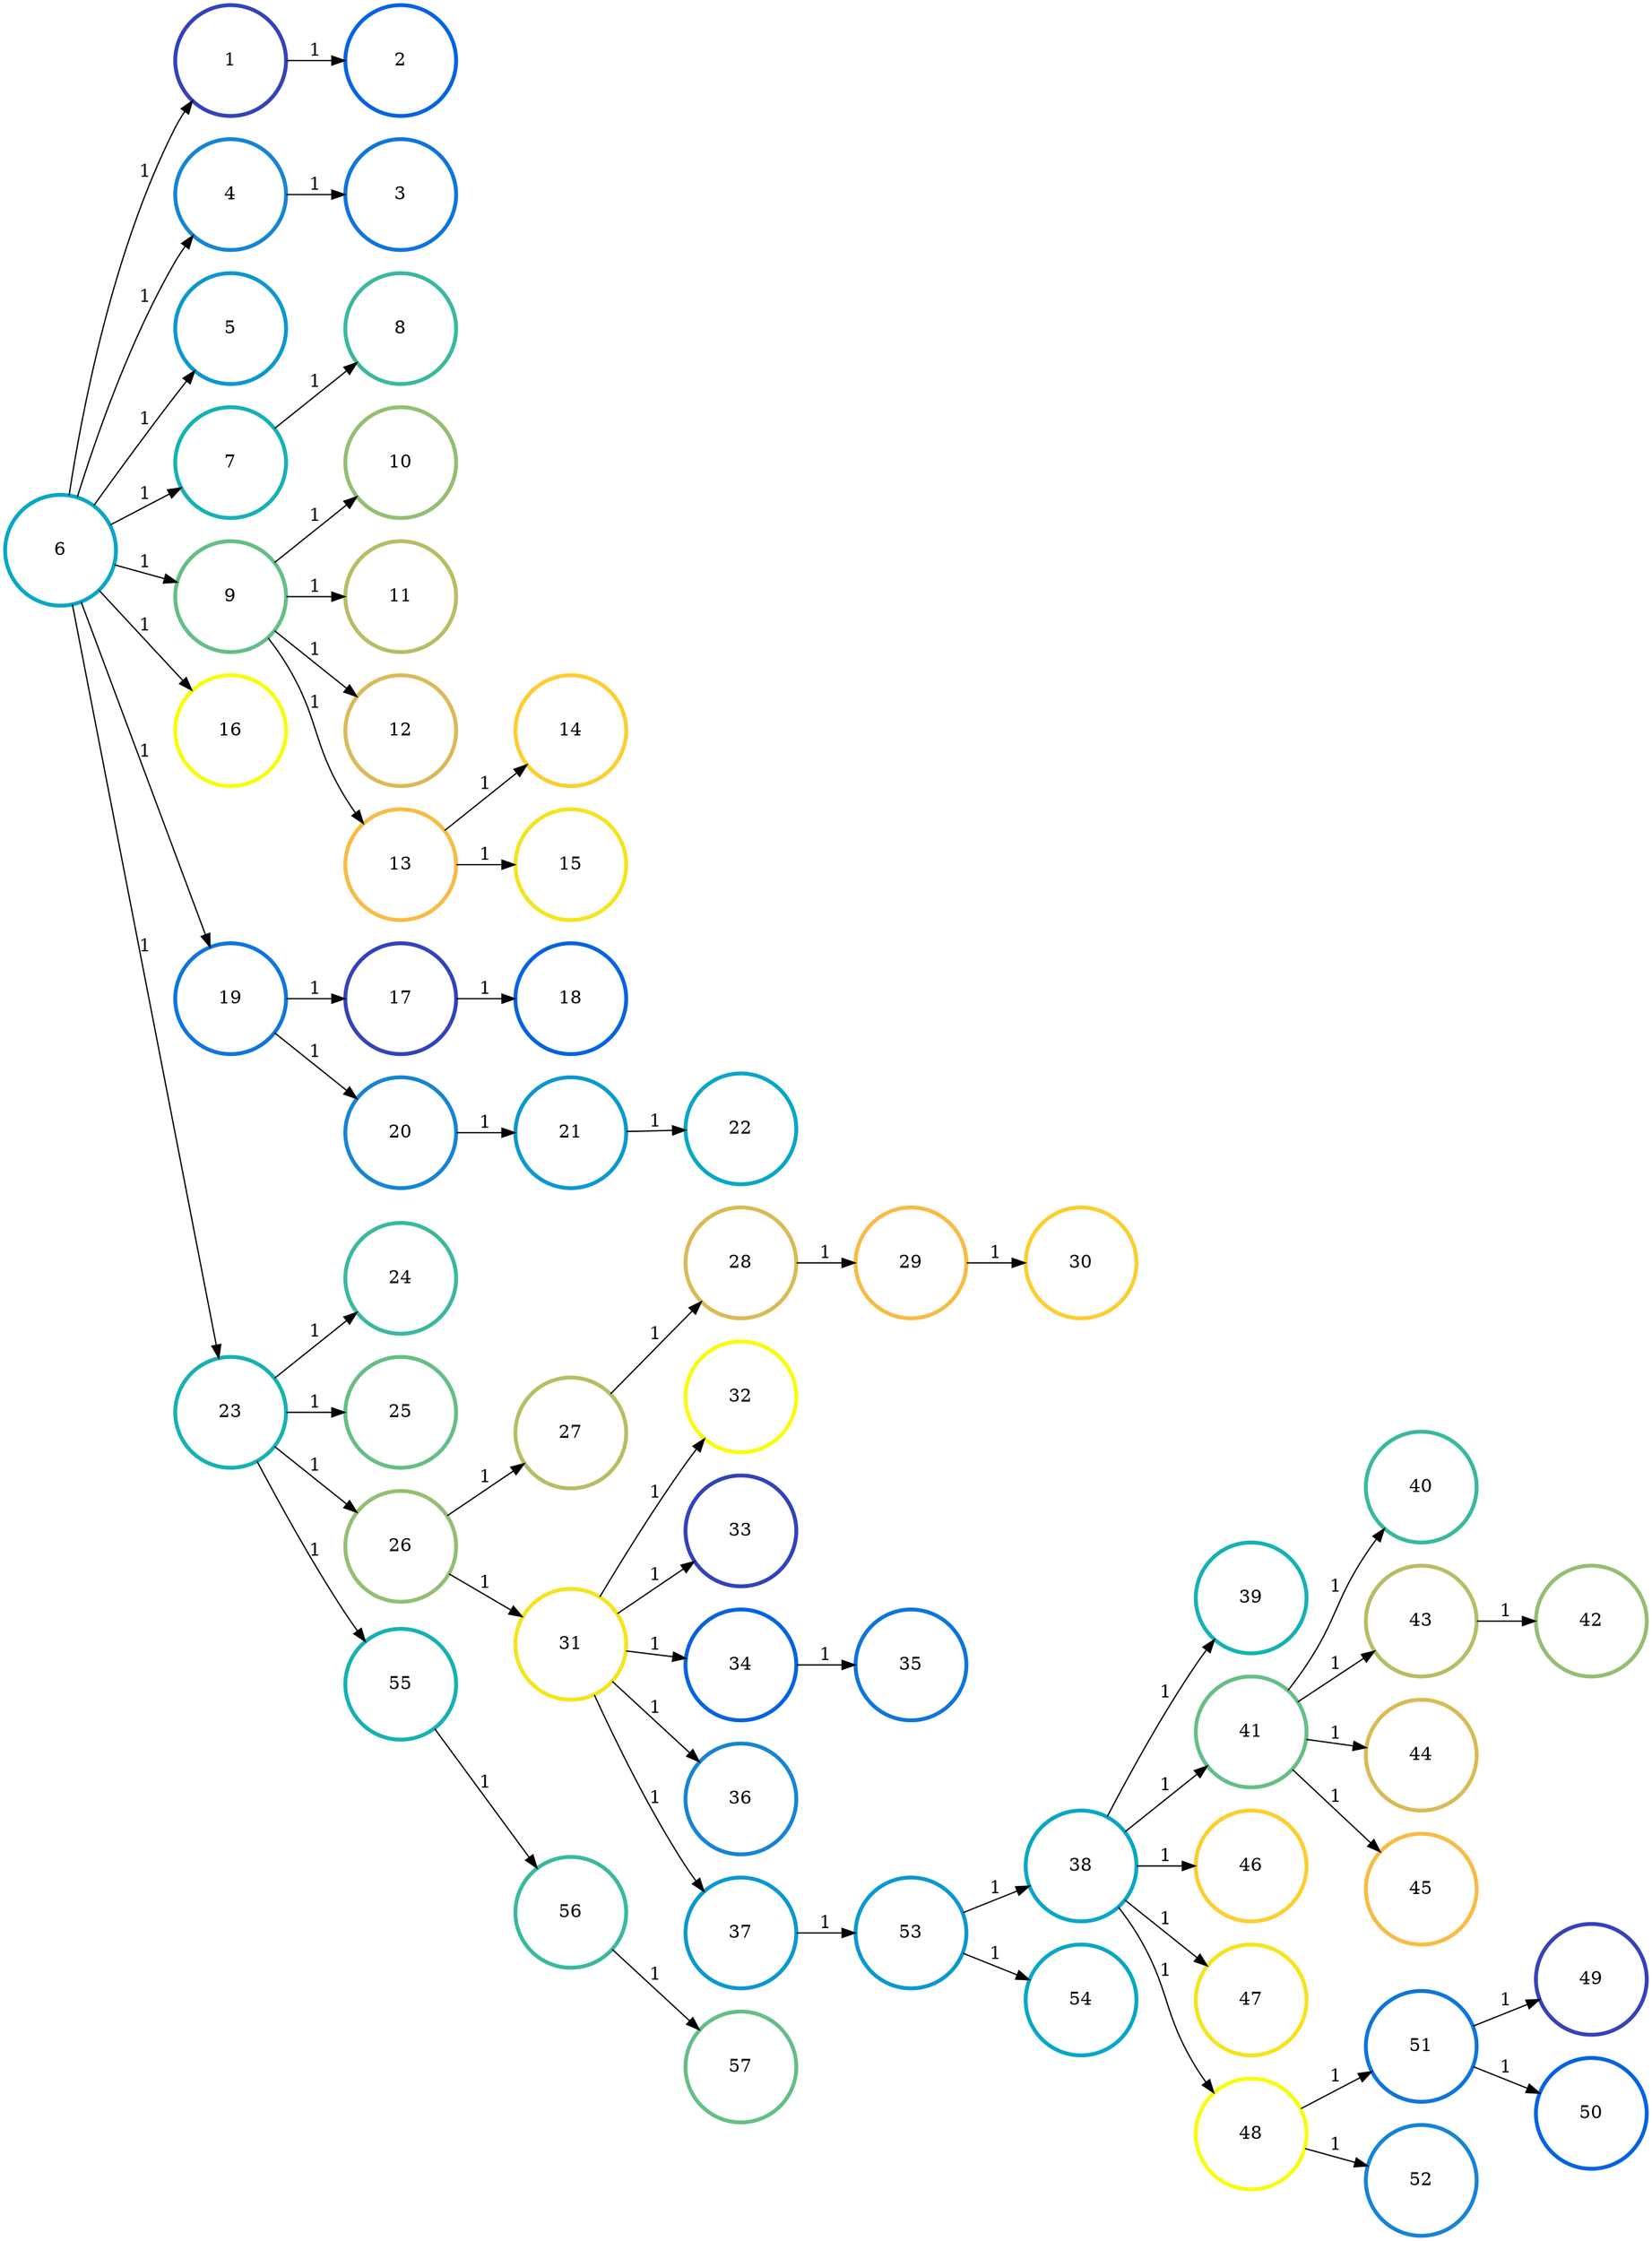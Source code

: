 digraph N {
	overlap="false"
	rankdir="LR"
	0 [label="1",width=1.2,height=1.2,style="",penwidth=3,color="#3243BA"]
	1 [label="2",width=1.2,height=1.2,style="",penwidth=3,color="#0363E1"]
	2 [label="3",width=1.2,height=1.2,style="",penwidth=3,color="#0D75DC"]
	3 [label="4",width=1.2,height=1.2,style="",penwidth=3,color="#1485D4"]
	4 [label="5",width=1.2,height=1.2,style="",penwidth=3,color="#0998D1"]
	5 [label="6",width=1.2,height=1.2,style="",penwidth=3,color="#06A7C6"]
	6 [label="7",width=1.2,height=1.2,style="",penwidth=3,color="#15B1B4"]
	7 [label="8",width=1.2,height=1.2,style="",penwidth=3,color="#38B99E"]
	8 [label="9",width=1.2,height=1.2,style="",penwidth=3,color="#65BE86"]
	9 [label="10",width=1.2,height=1.2,style="",penwidth=3,color="#92BF73"]
	10 [label="11",width=1.2,height=1.2,style="",penwidth=3,color="#B7BD64"]
	11 [label="12",width=1.2,height=1.2,style="",penwidth=3,color="#D9BA56"]
	12 [label="13",width=1.2,height=1.2,style="",penwidth=3,color="#F8BB44"]
	13 [label="14",width=1.2,height=1.2,style="",penwidth=3,color="#FCCE2E"]
	14 [label="15",width=1.2,height=1.2,style="",penwidth=3,color="#F5E41D"]
	15 [label="16",width=1.2,height=1.2,style="",penwidth=3,color="#F9FB0E"]
	16 [label="17",width=1.2,height=1.2,style="",penwidth=3,color="#3243BA"]
	17 [label="18",width=1.2,height=1.2,style="",penwidth=3,color="#0363E1"]
	18 [label="19",width=1.2,height=1.2,style="",penwidth=3,color="#0D75DC"]
	19 [label="20",width=1.2,height=1.2,style="",penwidth=3,color="#1485D4"]
	20 [label="21",width=1.2,height=1.2,style="",penwidth=3,color="#0998D1"]
	21 [label="22",width=1.2,height=1.2,style="",penwidth=3,color="#06A7C6"]
	22 [label="23",width=1.2,height=1.2,style="",penwidth=3,color="#15B1B4"]
	23 [label="24",width=1.2,height=1.2,style="",penwidth=3,color="#38B99E"]
	24 [label="25",width=1.2,height=1.2,style="",penwidth=3,color="#65BE86"]
	25 [label="26",width=1.2,height=1.2,style="",penwidth=3,color="#92BF73"]
	26 [label="27",width=1.2,height=1.2,style="",penwidth=3,color="#B7BD64"]
	27 [label="28",width=1.2,height=1.2,style="",penwidth=3,color="#D9BA56"]
	28 [label="29",width=1.2,height=1.2,style="",penwidth=3,color="#F8BB44"]
	29 [label="30",width=1.2,height=1.2,style="",penwidth=3,color="#FCCE2E"]
	30 [label="31",width=1.2,height=1.2,style="",penwidth=3,color="#F5E41D"]
	31 [label="32",width=1.2,height=1.2,style="",penwidth=3,color="#F9FB0E"]
	32 [label="33",width=1.2,height=1.2,style="",penwidth=3,color="#3243BA"]
	33 [label="34",width=1.2,height=1.2,style="",penwidth=3,color="#0363E1"]
	34 [label="35",width=1.2,height=1.2,style="",penwidth=3,color="#0D75DC"]
	35 [label="36",width=1.2,height=1.2,style="",penwidth=3,color="#1485D4"]
	36 [label="37",width=1.2,height=1.2,style="",penwidth=3,color="#0998D1"]
	37 [label="38",width=1.2,height=1.2,style="",penwidth=3,color="#06A7C6"]
	38 [label="39",width=1.2,height=1.2,style="",penwidth=3,color="#15B1B4"]
	39 [label="40",width=1.2,height=1.2,style="",penwidth=3,color="#38B99E"]
	40 [label="41",width=1.2,height=1.2,style="",penwidth=3,color="#65BE86"]
	41 [label="42",width=1.2,height=1.2,style="",penwidth=3,color="#92BF73"]
	42 [label="43",width=1.2,height=1.2,style="",penwidth=3,color="#B7BD64"]
	43 [label="44",width=1.2,height=1.2,style="",penwidth=3,color="#D9BA56"]
	44 [label="45",width=1.2,height=1.2,style="",penwidth=3,color="#F8BB44"]
	45 [label="46",width=1.2,height=1.2,style="",penwidth=3,color="#FCCE2E"]
	46 [label="47",width=1.2,height=1.2,style="",penwidth=3,color="#F5E41D"]
	47 [label="48",width=1.2,height=1.2,style="",penwidth=3,color="#F9FB0E"]
	48 [label="49",width=1.2,height=1.2,style="",penwidth=3,color="#3243BA"]
	49 [label="50",width=1.2,height=1.2,style="",penwidth=3,color="#0363E1"]
	50 [label="51",width=1.2,height=1.2,style="",penwidth=3,color="#0D75DC"]
	51 [label="52",width=1.2,height=1.2,style="",penwidth=3,color="#1485D4"]
	52 [label="53",width=1.2,height=1.2,style="",penwidth=3,color="#0998D1"]
	53 [label="54",width=1.2,height=1.2,style="",penwidth=3,color="#06A7C6"]
	54 [label="55",width=1.2,height=1.2,style="",penwidth=3,color="#15B1B4"]
	55 [label="56",width=1.2,height=1.2,style="",penwidth=3,color="#38B99E"]
	56 [label="57",width=1.2,height=1.2,style="",penwidth=3,color="#65BE86"]
	0 -> 1 [penwidth=1,color=black,label="1"]
	3 -> 2 [penwidth=1,color=black,label="1"]
	5 -> 0 [penwidth=1,color=black,label="1"]
	5 -> 3 [penwidth=1,color=black,label="1"]
	5 -> 4 [penwidth=1,color=black,label="1"]
	5 -> 6 [penwidth=1,color=black,label="1"]
	5 -> 8 [penwidth=1,color=black,label="1"]
	5 -> 15 [penwidth=1,color=black,label="1"]
	5 -> 18 [penwidth=1,color=black,label="1"]
	5 -> 22 [penwidth=1,color=black,label="1"]
	6 -> 7 [penwidth=1,color=black,label="1"]
	8 -> 9 [penwidth=1,color=black,label="1"]
	8 -> 10 [penwidth=1,color=black,label="1"]
	8 -> 11 [penwidth=1,color=black,label="1"]
	8 -> 12 [penwidth=1,color=black,label="1"]
	12 -> 13 [penwidth=1,color=black,label="1"]
	12 -> 14 [penwidth=1,color=black,label="1"]
	16 -> 17 [penwidth=1,color=black,label="1"]
	18 -> 16 [penwidth=1,color=black,label="1"]
	18 -> 19 [penwidth=1,color=black,label="1"]
	19 -> 20 [penwidth=1,color=black,label="1"]
	20 -> 21 [penwidth=1,color=black,label="1"]
	22 -> 23 [penwidth=1,color=black,label="1"]
	22 -> 24 [penwidth=1,color=black,label="1"]
	22 -> 25 [penwidth=1,color=black,label="1"]
	22 -> 54 [penwidth=1,color=black,label="1"]
	25 -> 26 [penwidth=1,color=black,label="1"]
	25 -> 30 [penwidth=1,color=black,label="1"]
	26 -> 27 [penwidth=1,color=black,label="1"]
	27 -> 28 [penwidth=1,color=black,label="1"]
	28 -> 29 [penwidth=1,color=black,label="1"]
	30 -> 31 [penwidth=1,color=black,label="1"]
	30 -> 32 [penwidth=1,color=black,label="1"]
	30 -> 33 [penwidth=1,color=black,label="1"]
	30 -> 35 [penwidth=1,color=black,label="1"]
	30 -> 36 [penwidth=1,color=black,label="1"]
	33 -> 34 [penwidth=1,color=black,label="1"]
	36 -> 52 [penwidth=1,color=black,label="1"]
	37 -> 38 [penwidth=1,color=black,label="1"]
	37 -> 40 [penwidth=1,color=black,label="1"]
	37 -> 45 [penwidth=1,color=black,label="1"]
	37 -> 46 [penwidth=1,color=black,label="1"]
	37 -> 47 [penwidth=1,color=black,label="1"]
	40 -> 39 [penwidth=1,color=black,label="1"]
	40 -> 42 [penwidth=1,color=black,label="1"]
	40 -> 43 [penwidth=1,color=black,label="1"]
	40 -> 44 [penwidth=1,color=black,label="1"]
	42 -> 41 [penwidth=1,color=black,label="1"]
	47 -> 50 [penwidth=1,color=black,label="1"]
	47 -> 51 [penwidth=1,color=black,label="1"]
	50 -> 48 [penwidth=1,color=black,label="1"]
	50 -> 49 [penwidth=1,color=black,label="1"]
	52 -> 37 [penwidth=1,color=black,label="1"]
	52 -> 53 [penwidth=1,color=black,label="1"]
	54 -> 55 [penwidth=1,color=black,label="1"]
	55 -> 56 [penwidth=1,color=black,label="1"]
}
